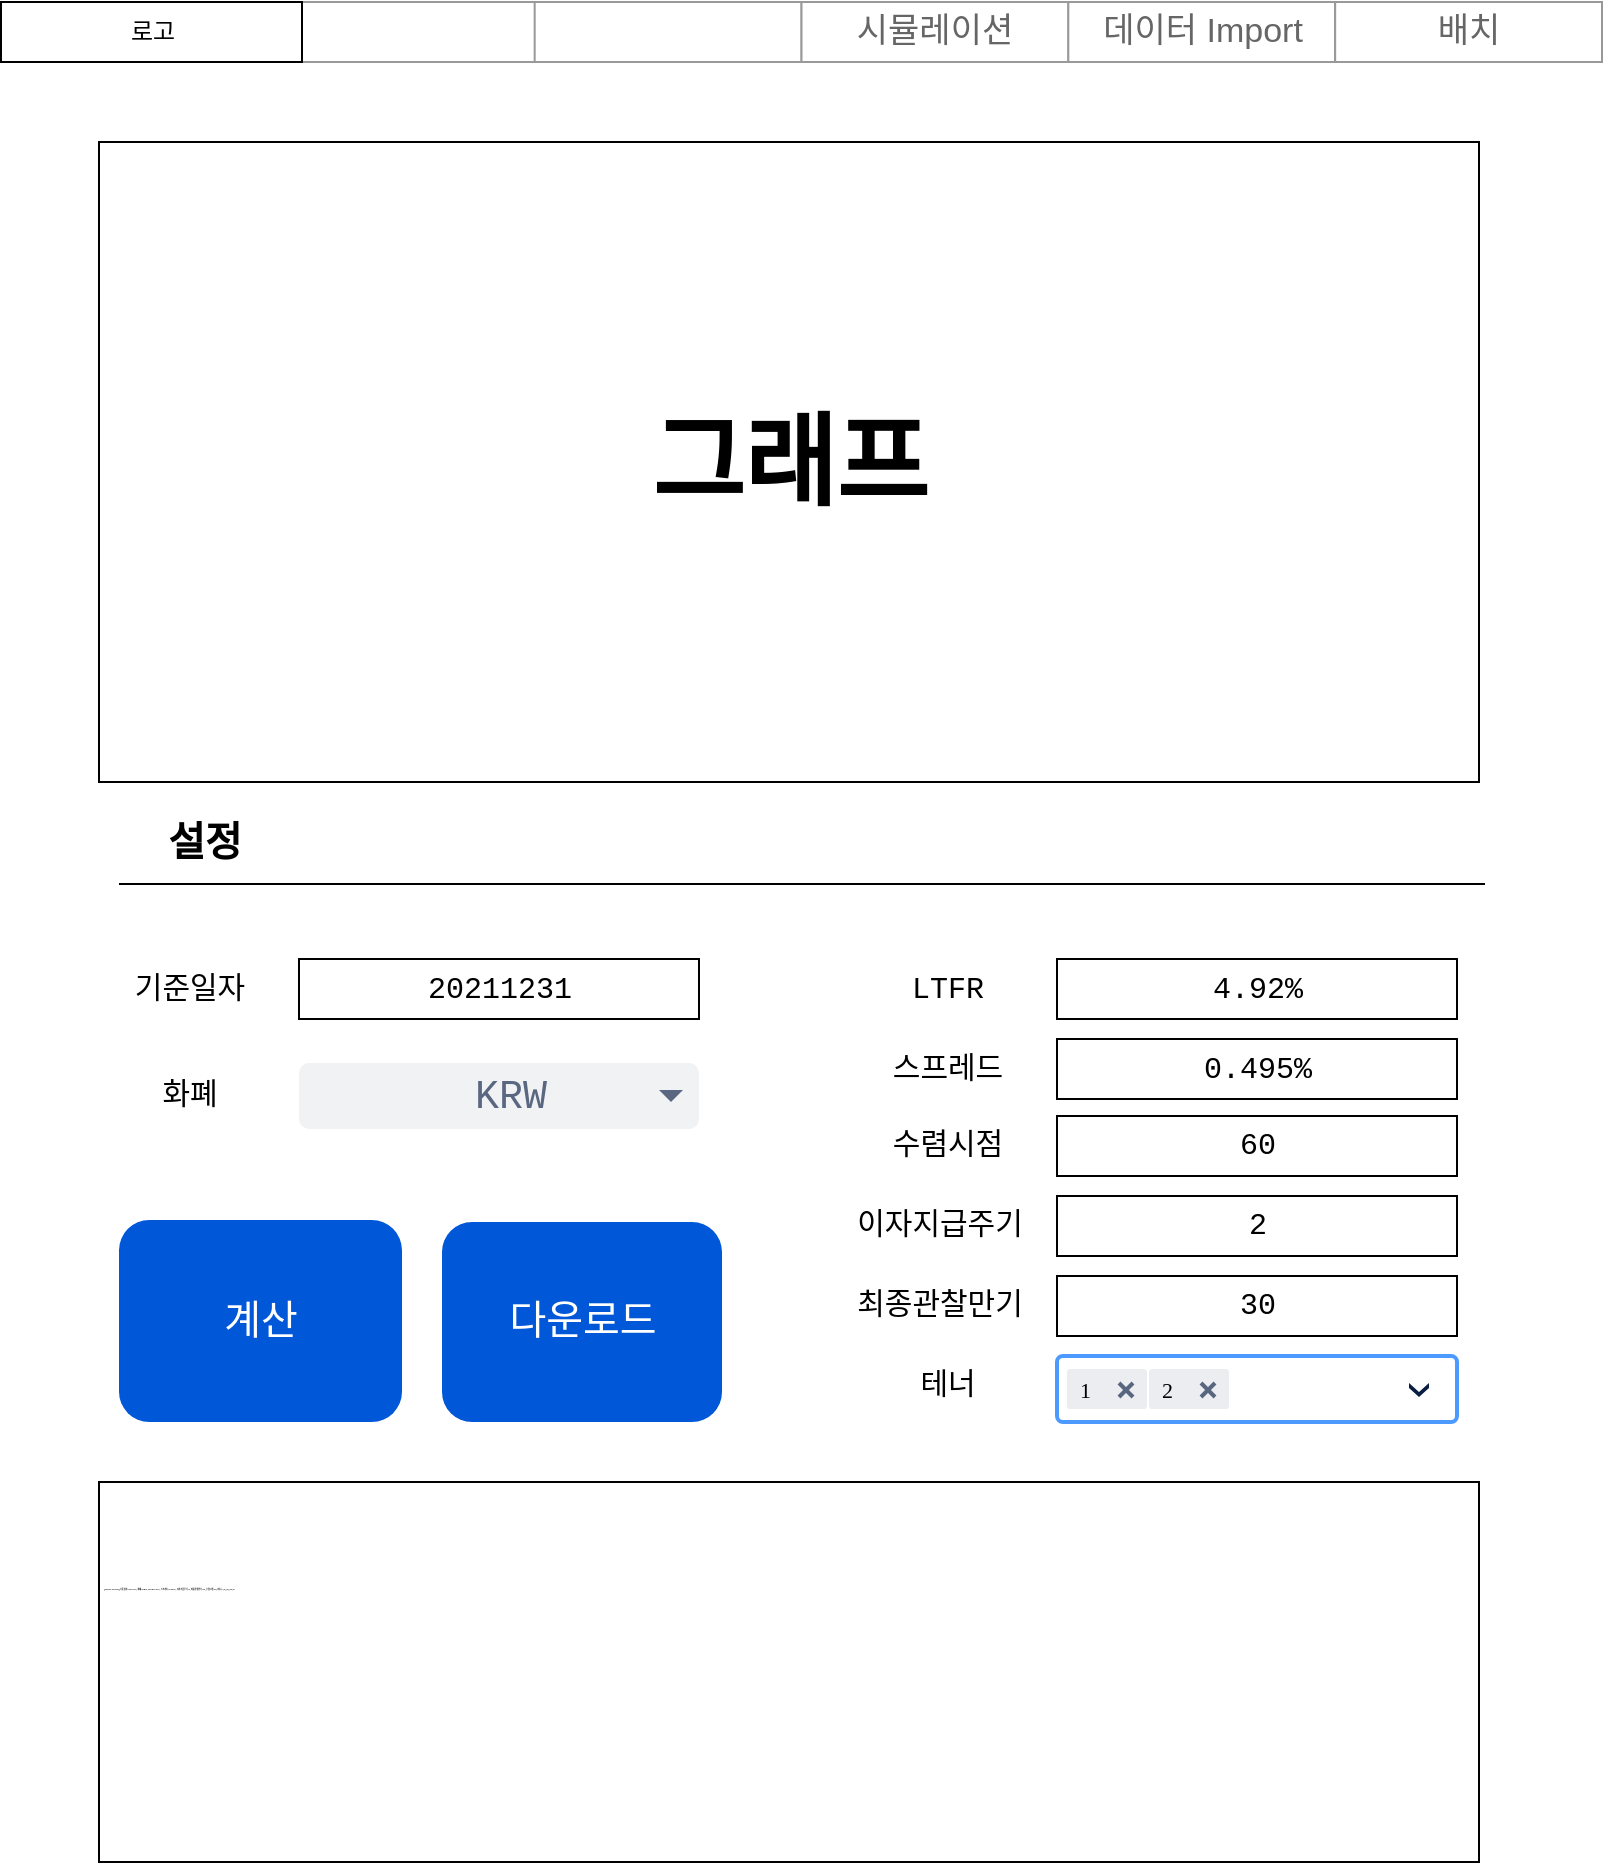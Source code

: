 <mxfile version="16.5.2" type="github" pages="2">
  <diagram id="rJgiZef4j1xF5qz12_F-" name="Page-1">
    <mxGraphModel dx="1673" dy="934" grid="1" gridSize="10" guides="1" tooltips="1" connect="1" arrows="1" fold="1" page="1" pageScale="1" pageWidth="827" pageHeight="1169" math="0" shadow="0">
      <root>
        <mxCell id="0" />
        <mxCell id="1" parent="0" />
        <mxCell id="U3Zl1ZmblYE1_TfbCVX8-1" value="그래프" style="rounded=0;whiteSpace=wrap;html=1;fontSize=50;fontStyle=1;fontFamily=Noto Sans KR;fontSource=https%3A%2F%2Ffonts.googleapis.com%2Fcss%3Ffamily%3DNoto%2BSans%2BKR;" parent="1" vertex="1">
          <mxGeometry x="58.5" y="80" width="690" height="320" as="geometry" />
        </mxCell>
        <mxCell id="U3Zl1ZmblYE1_TfbCVX8-7" value="" style="group" parent="1" vertex="1" connectable="0">
          <mxGeometry x="58.5" y="488.5" width="300" height="30" as="geometry" />
        </mxCell>
        <mxCell id="U3Zl1ZmblYE1_TfbCVX8-5" value="20211231" style="rounded=0;whiteSpace=wrap;html=1;fontFamily=Courier New;fontSize=15;" parent="U3Zl1ZmblYE1_TfbCVX8-7" vertex="1">
          <mxGeometry x="100" width="200" height="30" as="geometry" />
        </mxCell>
        <mxCell id="U3Zl1ZmblYE1_TfbCVX8-6" value="기준일자" style="text;html=1;strokeColor=none;fillColor=none;align=center;verticalAlign=middle;whiteSpace=wrap;rounded=0;fontFamily=Courier New;fontSize=15;" parent="U3Zl1ZmblYE1_TfbCVX8-7" vertex="1">
          <mxGeometry width="90" height="30" as="geometry" />
        </mxCell>
        <mxCell id="U3Zl1ZmblYE1_TfbCVX8-11" value="" style="group" parent="1" vertex="1" connectable="0">
          <mxGeometry x="437.5" y="488.5" width="300" height="30" as="geometry" />
        </mxCell>
        <mxCell id="U3Zl1ZmblYE1_TfbCVX8-12" value="4.92%" style="rounded=0;whiteSpace=wrap;html=1;fontFamily=Courier New;fontSize=15;" parent="U3Zl1ZmblYE1_TfbCVX8-11" vertex="1">
          <mxGeometry x="100" width="200" height="30" as="geometry" />
        </mxCell>
        <mxCell id="U3Zl1ZmblYE1_TfbCVX8-13" value="LTFR" style="text;html=1;strokeColor=none;fillColor=none;align=center;verticalAlign=middle;whiteSpace=wrap;rounded=0;fontFamily=Courier New;fontSize=15;" parent="U3Zl1ZmblYE1_TfbCVX8-11" vertex="1">
          <mxGeometry width="90" height="30" as="geometry" />
        </mxCell>
        <mxCell id="U3Zl1ZmblYE1_TfbCVX8-30" value="화폐" style="text;html=1;strokeColor=none;fillColor=none;align=center;verticalAlign=middle;whiteSpace=wrap;rounded=0;fontFamily=Courier New;fontSize=15;" parent="1" vertex="1">
          <mxGeometry x="58.5" y="542" width="90" height="30" as="geometry" />
        </mxCell>
        <mxCell id="U3Zl1ZmblYE1_TfbCVX8-36" value="" style="group" parent="1" vertex="1" connectable="0">
          <mxGeometry x="437.5" y="528.5" width="300" height="30" as="geometry" />
        </mxCell>
        <mxCell id="U3Zl1ZmblYE1_TfbCVX8-37" value="0.495%" style="rounded=0;whiteSpace=wrap;html=1;fontFamily=Courier New;fontSize=15;" parent="U3Zl1ZmblYE1_TfbCVX8-36" vertex="1">
          <mxGeometry x="100" width="200" height="30" as="geometry" />
        </mxCell>
        <mxCell id="U3Zl1ZmblYE1_TfbCVX8-38" value="스프레드" style="text;html=1;strokeColor=none;fillColor=none;align=center;verticalAlign=middle;whiteSpace=wrap;rounded=0;fontFamily=Courier New;fontSize=15;" parent="U3Zl1ZmblYE1_TfbCVX8-36" vertex="1">
          <mxGeometry width="90" height="30" as="geometry" />
        </mxCell>
        <mxCell id="U3Zl1ZmblYE1_TfbCVX8-40" value="KRW" style="rounded=1;fillColor=#F1F2F4;strokeColor=none;html=1;fontColor=#596780;align=center;fontSize=20;spacingLeft=10;sketch=0;fontFamily=Courier New;labelPosition=center;verticalLabelPosition=middle;verticalAlign=middle;" parent="1" vertex="1">
          <mxGeometry x="158.5" y="540.5" width="200" height="33" as="geometry" />
        </mxCell>
        <mxCell id="U3Zl1ZmblYE1_TfbCVX8-41" value="" style="shape=triangle;direction=south;fillColor=#596780;strokeColor=none;html=1;sketch=0;fontFamily=Courier New;fontSize=15;" parent="U3Zl1ZmblYE1_TfbCVX8-40" vertex="1">
          <mxGeometry x="1" y="0.5" width="12" height="6" relative="1" as="geometry">
            <mxPoint x="-20" y="-3" as="offset" />
          </mxGeometry>
        </mxCell>
        <mxCell id="U3Zl1ZmblYE1_TfbCVX8-42" value="다운로드" style="rounded=1;fillColor=#0057D8;strokeColor=none;html=1;fontColor=#ffffff;align=center;verticalAlign=middle;fontStyle=0;fontSize=20;sketch=0;fontFamily=Courier New;" parent="1" vertex="1">
          <mxGeometry x="230" y="620" width="140" height="100" as="geometry" />
        </mxCell>
        <mxCell id="U3Zl1ZmblYE1_TfbCVX8-43" value="계산" style="rounded=1;fillColor=#0057D8;strokeColor=none;html=1;fontColor=#ffffff;align=center;verticalAlign=middle;fontStyle=0;fontSize=20;sketch=0;fontFamily=Courier New;" parent="1" vertex="1">
          <mxGeometry x="68.5" y="619" width="141.5" height="101" as="geometry" />
        </mxCell>
        <mxCell id="U3Zl1ZmblYE1_TfbCVX8-44" value="설정" style="text;html=1;strokeColor=none;fillColor=none;align=center;verticalAlign=middle;whiteSpace=wrap;rounded=0;fontFamily=Noto Sans KR;fontSize=20;fontStyle=1;fontSource=https%3A%2F%2Ffonts.googleapis.com%2Fcss%3Ffamily%3DNoto%2BSans%2BKR;" parent="1" vertex="1">
          <mxGeometry x="68.5" y="409" width="85" height="40" as="geometry" />
        </mxCell>
        <mxCell id="U3Zl1ZmblYE1_TfbCVX8-46" value="" style="rounded=1;arcSize=9;fillColor=#ffffff;strokeColor=#4C9AFF;html=1;strokeWidth=2;spacingLeft=30;fontColor=#000000;align=left;fontFamily=Noto Sans KR;fontSource=https%3A%2F%2Ffonts.googleapis.com%2Fcss%3Ffamily%3DNoto%2BSans%2BKR;fontSize=20;" parent="1" vertex="1">
          <mxGeometry x="537.5" y="687" width="200" height="33" as="geometry" />
        </mxCell>
        <mxCell id="U3Zl1ZmblYE1_TfbCVX8-47" value="" style="shape=step;whiteSpace=wrap;html=1;rounded=0;strokeColor=none;strokeWidth=2;fillColor=#0A1E43;gradientColor=none;fontFamily=Verdana;fontSize=14;fontColor=#000000;align=left;direction=south;size=0.65;fontSource=https%3A%2F%2Ffonts.googleapis.com%2Fcss%3Ffamily%3DNoto%2BSans%2BKR;" parent="U3Zl1ZmblYE1_TfbCVX8-46" vertex="1">
          <mxGeometry x="1" y="0.5" width="10" height="7" relative="1" as="geometry">
            <mxPoint x="-24" y="-3" as="offset" />
          </mxGeometry>
        </mxCell>
        <mxCell id="U3Zl1ZmblYE1_TfbCVX8-48" value="1" style="rounded=1;arcSize=9;fillColor=#ECEDF1;strokeColor=none;html=1;strokeWidth=2;spacingLeft=4;fontColor=#000000;align=left;fontSize=11;fontFamily=Noto Sans KR;fontSource=https%3A%2F%2Ffonts.googleapis.com%2Fcss%3Ffamily%3DNoto%2BSans%2BKR;" parent="U3Zl1ZmblYE1_TfbCVX8-46" vertex="1">
          <mxGeometry y="0.5" width="40" height="20" relative="1" as="geometry">
            <mxPoint x="5" y="-10" as="offset" />
          </mxGeometry>
        </mxCell>
        <mxCell id="U3Zl1ZmblYE1_TfbCVX8-49" value="" style="html=1;shadow=0;dashed=0;shape=mxgraph.atlassian.x;strokeColor=#58667F;strokeWidth=2;fontFamily=Noto Sans KR;fontSource=https%3A%2F%2Ffonts.googleapis.com%2Fcss%3Ffamily%3DNoto%2BSans%2BKR;fontSize=20;" parent="U3Zl1ZmblYE1_TfbCVX8-48" vertex="1">
          <mxGeometry x="1" y="0.5" width="7" height="7" relative="1" as="geometry">
            <mxPoint x="-14" y="-3" as="offset" />
          </mxGeometry>
        </mxCell>
        <mxCell id="U3Zl1ZmblYE1_TfbCVX8-62" value="2" style="rounded=1;arcSize=9;fillColor=#ECEDF1;strokeColor=none;html=1;strokeWidth=2;spacingLeft=4;fontColor=#000000;align=left;fontSize=11;fontFamily=Noto Sans KR;fontSource=https%3A%2F%2Ffonts.googleapis.com%2Fcss%3Ffamily%3DNoto%2BSans%2BKR;" parent="U3Zl1ZmblYE1_TfbCVX8-46" vertex="1">
          <mxGeometry y="0.5" width="40" height="20" relative="1" as="geometry">
            <mxPoint x="46" y="-10" as="offset" />
          </mxGeometry>
        </mxCell>
        <mxCell id="U3Zl1ZmblYE1_TfbCVX8-63" value="" style="html=1;shadow=0;dashed=0;shape=mxgraph.atlassian.x;strokeColor=#58667F;strokeWidth=2;fontFamily=Noto Sans KR;fontSource=https%3A%2F%2Ffonts.googleapis.com%2Fcss%3Ffamily%3DNoto%2BSans%2BKR;fontSize=20;" parent="U3Zl1ZmblYE1_TfbCVX8-62" vertex="1">
          <mxGeometry x="1" y="0.5" width="7" height="7" relative="1" as="geometry">
            <mxPoint x="-14" y="-3" as="offset" />
          </mxGeometry>
        </mxCell>
        <mxCell id="U3Zl1ZmblYE1_TfbCVX8-88" value="30" style="rounded=0;whiteSpace=wrap;html=1;fontFamily=Courier New;fontSize=15;" parent="U3Zl1ZmblYE1_TfbCVX8-46" vertex="1">
          <mxGeometry y="-40" width="200" height="30" as="geometry" />
        </mxCell>
        <mxCell id="U3Zl1ZmblYE1_TfbCVX8-89" value="최종관찰만기" style="text;html=1;strokeColor=none;fillColor=none;align=center;verticalAlign=middle;whiteSpace=wrap;rounded=0;fontFamily=Courier New;fontSize=15;" parent="U3Zl1ZmblYE1_TfbCVX8-46" vertex="1">
          <mxGeometry x="-109" y="-40" width="100" height="30" as="geometry" />
        </mxCell>
        <mxCell id="U3Zl1ZmblYE1_TfbCVX8-64" value="테너" style="text;html=1;strokeColor=none;fillColor=none;align=center;verticalAlign=middle;whiteSpace=wrap;rounded=0;fontFamily=Courier New;fontSize=15;" parent="1" vertex="1">
          <mxGeometry x="437.5" y="687" width="90" height="30" as="geometry" />
        </mxCell>
        <mxCell id="U3Zl1ZmblYE1_TfbCVX8-69" value="" style="endArrow=none;html=1;rounded=0;fontFamily=Noto Sans KR;fontSource=https%3A%2F%2Ffonts.googleapis.com%2Fcss%3Ffamily%3DNoto%2BSans%2BKR;fontSize=20;" parent="1" edge="1">
          <mxGeometry width="50" height="50" relative="1" as="geometry">
            <mxPoint x="68.5" y="451" as="sourcePoint" />
            <mxPoint x="751.5" y="451" as="targetPoint" />
          </mxGeometry>
        </mxCell>
        <mxCell id="U3Zl1ZmblYE1_TfbCVX8-82" value="" style="group" parent="1" vertex="1" connectable="0">
          <mxGeometry x="437.5" y="567" width="300" height="30" as="geometry" />
        </mxCell>
        <mxCell id="U3Zl1ZmblYE1_TfbCVX8-83" value="60" style="rounded=0;whiteSpace=wrap;html=1;fontFamily=Courier New;fontSize=15;" parent="U3Zl1ZmblYE1_TfbCVX8-82" vertex="1">
          <mxGeometry x="100" width="200" height="30" as="geometry" />
        </mxCell>
        <mxCell id="U3Zl1ZmblYE1_TfbCVX8-84" value="수렴시점" style="text;html=1;strokeColor=none;fillColor=none;align=center;verticalAlign=middle;whiteSpace=wrap;rounded=0;fontFamily=Courier New;fontSize=15;" parent="U3Zl1ZmblYE1_TfbCVX8-82" vertex="1">
          <mxGeometry width="90" height="30" as="geometry" />
        </mxCell>
        <mxCell id="U3Zl1ZmblYE1_TfbCVX8-86" value="2" style="rounded=0;whiteSpace=wrap;html=1;fontFamily=Courier New;fontSize=15;" parent="1" vertex="1">
          <mxGeometry x="537.5" y="607" width="200" height="30" as="geometry" />
        </mxCell>
        <mxCell id="U3Zl1ZmblYE1_TfbCVX8-87" value="이자지급주기" style="text;html=1;strokeColor=none;fillColor=none;align=center;verticalAlign=middle;whiteSpace=wrap;rounded=0;fontFamily=Courier New;fontSize=15;" parent="1" vertex="1">
          <mxGeometry x="428.5" y="607" width="100" height="30" as="geometry" />
        </mxCell>
        <mxCell id="ShQhOyUhaPXfKUH5L9Id-2" value="" style="strokeWidth=1;shadow=0;dashed=0;align=center;html=1;shape=mxgraph.mockup.forms.rrect;rSize=0;strokeColor=#999999;" vertex="1" parent="1">
          <mxGeometry x="9.5" y="10" width="800.5" height="30" as="geometry" />
        </mxCell>
        <mxCell id="ShQhOyUhaPXfKUH5L9Id-5" value="" style="strokeColor=inherit;fillColor=inherit;gradientColor=inherit;strokeWidth=1;shadow=0;dashed=0;align=center;html=1;shape=mxgraph.mockup.forms.rrect;rSize=0;fontSize=17;fontColor=#666666;" vertex="1" parent="ShQhOyUhaPXfKUH5L9Id-2">
          <mxGeometry x="266.833" width="133.417" height="30" as="geometry" />
        </mxCell>
        <mxCell id="ShQhOyUhaPXfKUH5L9Id-6" value="시뮬레이션" style="strokeColor=inherit;fillColor=inherit;gradientColor=inherit;strokeWidth=1;shadow=0;dashed=0;align=center;html=1;shape=mxgraph.mockup.forms.rrect;rSize=0;fontSize=17;fontColor=#666666;" vertex="1" parent="ShQhOyUhaPXfKUH5L9Id-2">
          <mxGeometry x="400.25" width="133.417" height="30" as="geometry" />
        </mxCell>
        <mxCell id="ShQhOyUhaPXfKUH5L9Id-7" value="데이터 Import" style="strokeColor=inherit;fillColor=inherit;gradientColor=inherit;strokeWidth=1;shadow=0;dashed=0;align=center;html=1;shape=mxgraph.mockup.forms.rrect;rSize=0;fontSize=17;fontColor=#666666;" vertex="1" parent="ShQhOyUhaPXfKUH5L9Id-2">
          <mxGeometry x="533.667" width="133.417" height="30" as="geometry" />
        </mxCell>
        <mxCell id="ShQhOyUhaPXfKUH5L9Id-8" value="배치" style="strokeColor=inherit;fillColor=inherit;gradientColor=inherit;strokeWidth=1;shadow=0;dashed=0;align=center;html=1;shape=mxgraph.mockup.forms.rrect;rSize=0;fontSize=17;fontColor=#666666;" vertex="1" parent="ShQhOyUhaPXfKUH5L9Id-2">
          <mxGeometry x="667.083" width="133.417" height="30" as="geometry" />
        </mxCell>
        <mxCell id="ShQhOyUhaPXfKUH5L9Id-16" value="로고" style="rounded=0;whiteSpace=wrap;html=1;" vertex="1" parent="1">
          <mxGeometry x="9.5" y="10" width="150.5" height="30" as="geometry" />
        </mxCell>
        <mxCell id="ShQhOyUhaPXfKUH5L9Id-17" value="&lt;font style=&quot;font-size: 1px&quot;&gt;[2022.01.29 18:09] 기준일자=20211231, 화폐=KRW, LTFR=4.92%, 스프레드=0.495%, 이자지급주기=2, 최종관찰만기=30, 수렴시점=60, 테너=1,2,3,4,5,10,20&lt;/font&gt;" style="rounded=0;whiteSpace=wrap;html=1;fontSize=50;fontStyle=1;fontFamily=Noto Sans KR;fontSource=https%3A%2F%2Ffonts.googleapis.com%2Fcss%3Ffamily%3DNoto%2BSans%2BKR;align=left;verticalAlign=top;" vertex="1" parent="1">
          <mxGeometry x="58.5" y="750" width="690" height="190" as="geometry" />
        </mxCell>
      </root>
    </mxGraphModel>
  </diagram>
  <diagram id="jHBtU0H-Tfu-2y7nPEI_" name="Page-2">
    <mxGraphModel dx="1362" dy="828" grid="1" gridSize="10" guides="1" tooltips="1" connect="1" arrows="1" fold="1" page="1" pageScale="1" pageWidth="827" pageHeight="1169" math="0" shadow="0">
      <root>
        <mxCell id="BLjiDn2vbOYg42bQFRMa-0" />
        <mxCell id="BLjiDn2vbOYg42bQFRMa-1" parent="BLjiDn2vbOYg42bQFRMa-0" />
      </root>
    </mxGraphModel>
  </diagram>
</mxfile>
